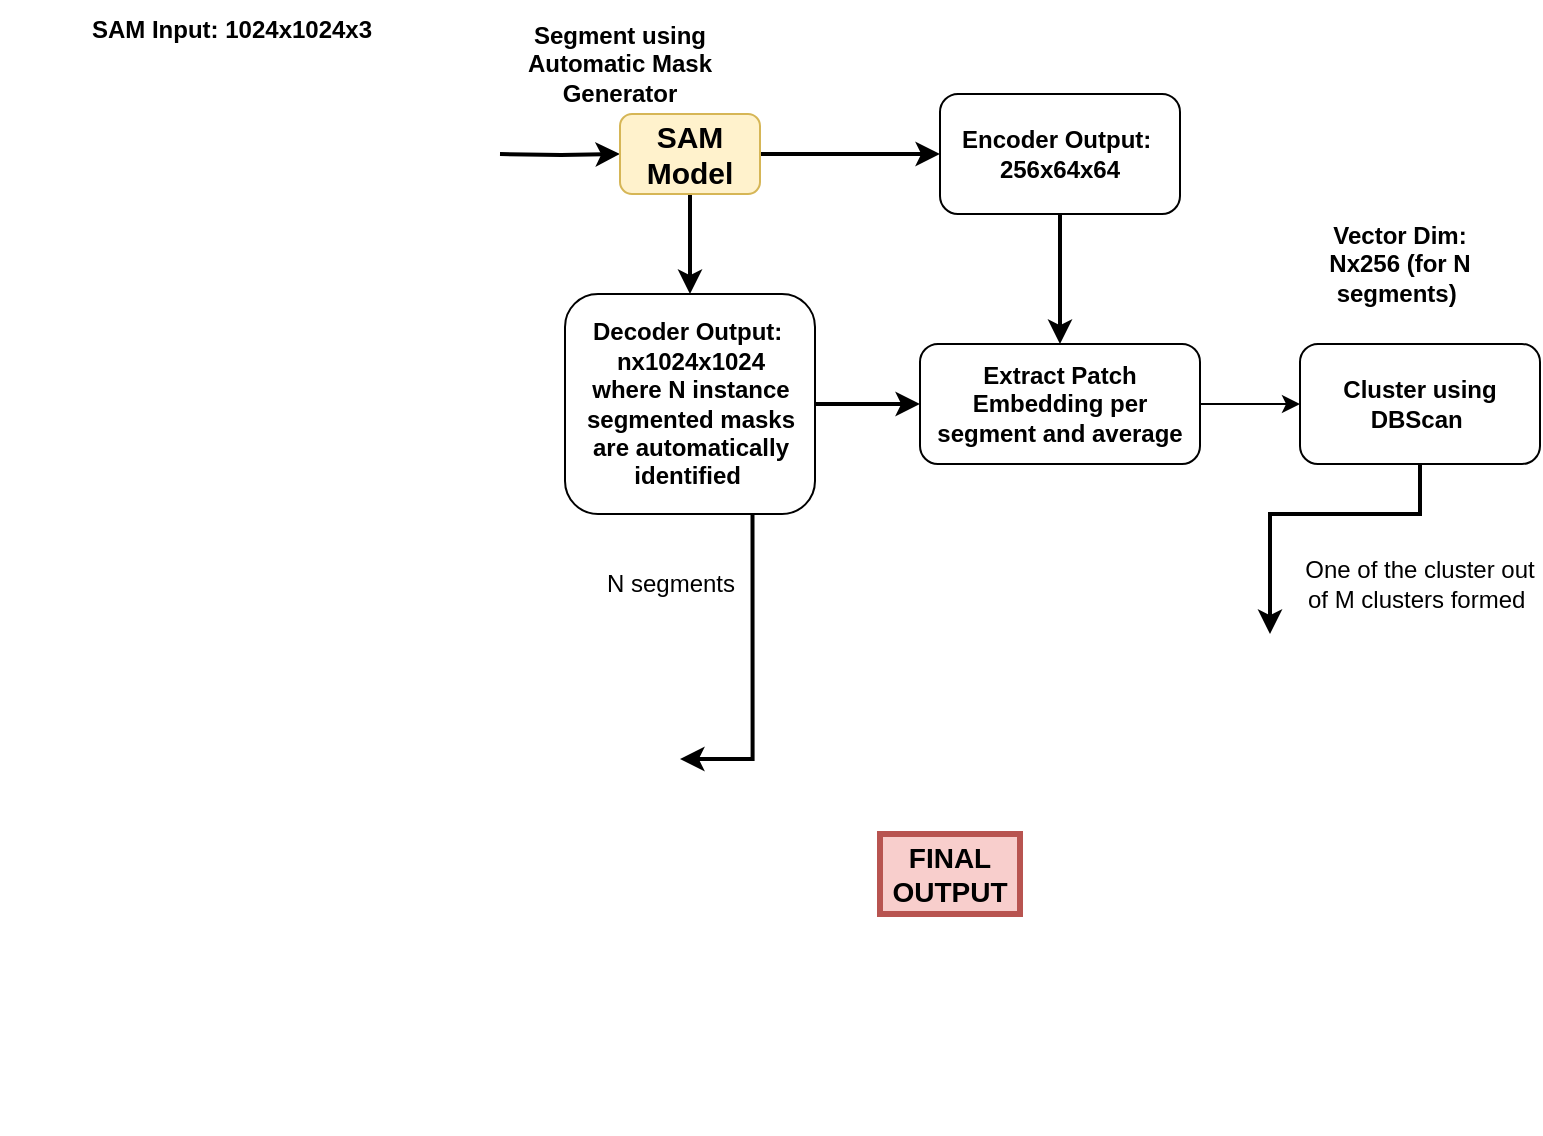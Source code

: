 <mxfile version="21.6.1" type="device">
  <diagram name="Page-1" id="ZAd7yjso0PdWkZDCM9Ek">
    <mxGraphModel dx="1184" dy="562" grid="0" gridSize="10" guides="1" tooltips="1" connect="1" arrows="1" fold="1" page="1" pageScale="1" pageWidth="850" pageHeight="1100" math="0" shadow="0">
      <root>
        <mxCell id="0" />
        <mxCell id="1" parent="0" />
        <mxCell id="mcPfHl5gBEwD0SZrTDu9-13" style="edgeStyle=orthogonalEdgeStyle;rounded=0;orthogonalLoop=1;jettySize=auto;html=1;entryX=0;entryY=0.5;entryDx=0;entryDy=0;strokeWidth=2;" edge="1" parent="1" target="mcPfHl5gBEwD0SZrTDu9-12">
          <mxGeometry relative="1" as="geometry">
            <mxPoint x="260" y="150" as="sourcePoint" />
          </mxGeometry>
        </mxCell>
        <mxCell id="mcPfHl5gBEwD0SZrTDu9-1" value="" style="shape=image;verticalLabelPosition=bottom;labelBackgroundColor=default;verticalAlign=top;imageAspect=0;image=https://www.kaggleusercontent.com/kf/148608456/eyJhbGciOiJkaXIiLCJlbmMiOiJBMTI4Q0JDLUhTMjU2In0..XuUoVdFgY0LIugSqcRLL0A.rzOpRYD-37LWt7HConx-av9sp7nWwC4ndBTTMaDzaqNiP2im6B4UpMCpXfBsq3nVVyHIbcvCElja2c4JI4nypICPxZ5_PIXshgL5BmUWyVryQUZKz0hQ8XTpJ2Xn8t_qMiEcycRzMHZ_KJAvuRaWmxrvzmCk2w0UY-7zv24-chl_VMQeLgkOE-GBWey0OyarWcccU5mAvtICREDAWwgYP7joOqeV2tMWE1FtHvZHIH2o4YI9oJAZr61eiy4dKbrH6t_yLY2MPMeMCgxxCxmlP82o8J3doccu0Q2cfRnf5UVZTPS8Tg4-J3Tc79XjAdngZU2qwzj1jaPPiImZyIc2JQjyNkggOkMqTVnFC-iVpbYJ0fORCC4jo6GE4UF6YSfVEChxqjsCAWY3wVgswkg-vEx9KIPPCL-_UW6rTIpuqVF8BGjX_nBHAc2nh1NiSt17iCJnwu1o5ihpHhhpHRXhJTDgWLg07W0Vp8n4PQ826tH5hB7_OC6bPacdwnu-NLN5jEis3YOb0cLQ8_iUIbI59RnJuk3CKT1zS4k_N2mC0SW2vfy0GWAEb1RPMCmKoSIORv4N-KHnxvp9x_m3wIvINb273hocdDAZb61MnxiTpVx2S6BeqGDccnx7-u-yrS3Xc-BtJ8GL5h4fdmr6suxIE_mzeTz-4uBM4YY8l6sXW9_CV_LRMhjv_llMdgqqHwGk.F3KNF55wXDYoTIzvl2NVKg/__results___files/__results___10_1.png;clipPath=inset(2.65% 3.67% 7.24% 11.67%);" vertex="1" parent="1">
          <mxGeometry x="10" y="100" width="250" height="250" as="geometry" />
        </mxCell>
        <mxCell id="mcPfHl5gBEwD0SZrTDu9-2" value="" style="shape=image;verticalLabelPosition=bottom;labelBackgroundColor=default;verticalAlign=top;aspect=fixed;imageAspect=0;image=https://www.kaggleusercontent.com/kf/148608456/eyJhbGciOiJkaXIiLCJlbmMiOiJBMTI4Q0JDLUhTMjU2In0..XuUoVdFgY0LIugSqcRLL0A.rzOpRYD-37LWt7HConx-av9sp7nWwC4ndBTTMaDzaqNiP2im6B4UpMCpXfBsq3nVVyHIbcvCElja2c4JI4nypICPxZ5_PIXshgL5BmUWyVryQUZKz0hQ8XTpJ2Xn8t_qMiEcycRzMHZ_KJAvuRaWmxrvzmCk2w0UY-7zv24-chl_VMQeLgkOE-GBWey0OyarWcccU5mAvtICREDAWwgYP7joOqeV2tMWE1FtHvZHIH2o4YI9oJAZr61eiy4dKbrH6t_yLY2MPMeMCgxxCxmlP82o8J3doccu0Q2cfRnf5UVZTPS8Tg4-J3Tc79XjAdngZU2qwzj1jaPPiImZyIc2JQjyNkggOkMqTVnFC-iVpbYJ0fORCC4jo6GE4UF6YSfVEChxqjsCAWY3wVgswkg-vEx9KIPPCL-_UW6rTIpuqVF8BGjX_nBHAc2nh1NiSt17iCJnwu1o5ihpHhhpHRXhJTDgWLg07W0Vp8n4PQ826tH5hB7_OC6bPacdwnu-NLN5jEis3YOb0cLQ8_iUIbI59RnJuk3CKT1zS4k_N2mC0SW2vfy0GWAEb1RPMCmKoSIORv4N-KHnxvp9x_m3wIvINb273hocdDAZb61MnxiTpVx2S6BeqGDccnx7-u-yrS3Xc-BtJ8GL5h4fdmr6suxIE_mzeTz-4uBM4YY8l6sXW9_CV_LRMhjv_llMdgqqHwGk.F3KNF55wXDYoTIzvl2NVKg/__results___files/__results___17_0.png;" vertex="1" parent="1">
          <mxGeometry x="100" y="390" width="250" height="250" as="geometry" />
        </mxCell>
        <mxCell id="mcPfHl5gBEwD0SZrTDu9-3" value="" style="shape=image;verticalLabelPosition=bottom;labelBackgroundColor=default;verticalAlign=top;imageAspect=0;image=https://www.kaggleusercontent.com/kf/148608456/eyJhbGciOiJkaXIiLCJlbmMiOiJBMTI4Q0JDLUhTMjU2In0..XuUoVdFgY0LIugSqcRLL0A.rzOpRYD-37LWt7HConx-av9sp7nWwC4ndBTTMaDzaqNiP2im6B4UpMCpXfBsq3nVVyHIbcvCElja2c4JI4nypICPxZ5_PIXshgL5BmUWyVryQUZKz0hQ8XTpJ2Xn8t_qMiEcycRzMHZ_KJAvuRaWmxrvzmCk2w0UY-7zv24-chl_VMQeLgkOE-GBWey0OyarWcccU5mAvtICREDAWwgYP7joOqeV2tMWE1FtHvZHIH2o4YI9oJAZr61eiy4dKbrH6t_yLY2MPMeMCgxxCxmlP82o8J3doccu0Q2cfRnf5UVZTPS8Tg4-J3Tc79XjAdngZU2qwzj1jaPPiImZyIc2JQjyNkggOkMqTVnFC-iVpbYJ0fORCC4jo6GE4UF6YSfVEChxqjsCAWY3wVgswkg-vEx9KIPPCL-_UW6rTIpuqVF8BGjX_nBHAc2nh1NiSt17iCJnwu1o5ihpHhhpHRXhJTDgWLg07W0Vp8n4PQ826tH5hB7_OC6bPacdwnu-NLN5jEis3YOb0cLQ8_iUIbI59RnJuk3CKT1zS4k_N2mC0SW2vfy0GWAEb1RPMCmKoSIORv4N-KHnxvp9x_m3wIvINb273hocdDAZb61MnxiTpVx2S6BeqGDccnx7-u-yrS3Xc-BtJ8GL5h4fdmr6suxIE_mzeTz-4uBM4YY8l6sXW9_CV_LRMhjv_llMdgqqHwGk.F3KNF55wXDYoTIzvl2NVKg/__results___files/__results___28_0.png;clipPath=inset(2.65% 3.67% 6.89% 11.67%);aspect=fixed;" vertex="1" parent="1">
          <mxGeometry x="520" y="390" width="250" height="250" as="geometry" />
        </mxCell>
        <mxCell id="mcPfHl5gBEwD0SZrTDu9-8" value="SAM Input: 1024x1024x3" style="text;html=1;strokeColor=none;fillColor=none;align=center;verticalAlign=middle;whiteSpace=wrap;rounded=0;fontStyle=1" vertex="1" parent="1">
          <mxGeometry x="49" y="73" width="154" height="30" as="geometry" />
        </mxCell>
        <mxCell id="mcPfHl5gBEwD0SZrTDu9-15" style="edgeStyle=orthogonalEdgeStyle;rounded=0;orthogonalLoop=1;jettySize=auto;html=1;strokeWidth=2;" edge="1" parent="1" source="mcPfHl5gBEwD0SZrTDu9-12" target="mcPfHl5gBEwD0SZrTDu9-14">
          <mxGeometry relative="1" as="geometry" />
        </mxCell>
        <mxCell id="mcPfHl5gBEwD0SZrTDu9-16" style="edgeStyle=orthogonalEdgeStyle;rounded=0;orthogonalLoop=1;jettySize=auto;html=1;exitX=0.5;exitY=1;exitDx=0;exitDy=0;entryX=0.5;entryY=0;entryDx=0;entryDy=0;strokeWidth=2;" edge="1" parent="1" source="mcPfHl5gBEwD0SZrTDu9-12" target="mcPfHl5gBEwD0SZrTDu9-17">
          <mxGeometry relative="1" as="geometry">
            <mxPoint x="355" y="235" as="targetPoint" />
          </mxGeometry>
        </mxCell>
        <mxCell id="mcPfHl5gBEwD0SZrTDu9-12" value="&lt;b&gt;&lt;font style=&quot;font-size: 15px;&quot;&gt;SAM Model&lt;/font&gt;&lt;/b&gt;" style="rounded=1;whiteSpace=wrap;html=1;fillColor=#fff2cc;strokeColor=#d6b656;" vertex="1" parent="1">
          <mxGeometry x="320" y="130" width="70" height="40" as="geometry" />
        </mxCell>
        <mxCell id="mcPfHl5gBEwD0SZrTDu9-22" style="edgeStyle=orthogonalEdgeStyle;rounded=0;orthogonalLoop=1;jettySize=auto;html=1;exitX=0.5;exitY=1;exitDx=0;exitDy=0;strokeWidth=2;" edge="1" parent="1" source="mcPfHl5gBEwD0SZrTDu9-14" target="mcPfHl5gBEwD0SZrTDu9-18">
          <mxGeometry relative="1" as="geometry" />
        </mxCell>
        <mxCell id="mcPfHl5gBEwD0SZrTDu9-14" value="&lt;b&gt;Encoder Output:&amp;nbsp;&lt;br&gt;256x64x64&lt;/b&gt;" style="rounded=1;whiteSpace=wrap;html=1;" vertex="1" parent="1">
          <mxGeometry x="480" y="120" width="120" height="60" as="geometry" />
        </mxCell>
        <mxCell id="mcPfHl5gBEwD0SZrTDu9-21" style="edgeStyle=orthogonalEdgeStyle;rounded=0;orthogonalLoop=1;jettySize=auto;html=1;exitX=1;exitY=0.5;exitDx=0;exitDy=0;entryX=0;entryY=0.5;entryDx=0;entryDy=0;strokeWidth=2;" edge="1" parent="1" source="mcPfHl5gBEwD0SZrTDu9-17" target="mcPfHl5gBEwD0SZrTDu9-18">
          <mxGeometry relative="1" as="geometry" />
        </mxCell>
        <mxCell id="mcPfHl5gBEwD0SZrTDu9-24" style="edgeStyle=orthogonalEdgeStyle;rounded=0;orthogonalLoop=1;jettySize=auto;html=1;entryX=1;entryY=0.25;entryDx=0;entryDy=0;exitX=0.75;exitY=1;exitDx=0;exitDy=0;strokeWidth=2;" edge="1" parent="1" source="mcPfHl5gBEwD0SZrTDu9-17" target="mcPfHl5gBEwD0SZrTDu9-2">
          <mxGeometry relative="1" as="geometry" />
        </mxCell>
        <mxCell id="mcPfHl5gBEwD0SZrTDu9-17" value="&lt;b&gt;Decoder Output:&amp;nbsp;&lt;br&gt;nx1024x1024&lt;br&gt;where N instance segmented masks are automatically identified&amp;nbsp;&lt;br&gt;&lt;/b&gt;" style="rounded=1;whiteSpace=wrap;html=1;" vertex="1" parent="1">
          <mxGeometry x="292.5" y="220" width="125" height="110" as="geometry" />
        </mxCell>
        <mxCell id="mcPfHl5gBEwD0SZrTDu9-26" style="edgeStyle=orthogonalEdgeStyle;rounded=0;orthogonalLoop=1;jettySize=auto;html=1;entryX=0;entryY=0.5;entryDx=0;entryDy=0;" edge="1" parent="1" source="mcPfHl5gBEwD0SZrTDu9-18" target="mcPfHl5gBEwD0SZrTDu9-23">
          <mxGeometry relative="1" as="geometry" />
        </mxCell>
        <mxCell id="mcPfHl5gBEwD0SZrTDu9-18" value="&lt;b&gt;Extract Patch Embedding per segment and average&lt;br&gt;&lt;/b&gt;" style="rounded=1;whiteSpace=wrap;html=1;" vertex="1" parent="1">
          <mxGeometry x="470" y="245" width="140" height="60" as="geometry" />
        </mxCell>
        <mxCell id="mcPfHl5gBEwD0SZrTDu9-28" style="edgeStyle=orthogonalEdgeStyle;rounded=0;orthogonalLoop=1;jettySize=auto;html=1;strokeWidth=2;" edge="1" parent="1" source="mcPfHl5gBEwD0SZrTDu9-23" target="mcPfHl5gBEwD0SZrTDu9-3">
          <mxGeometry relative="1" as="geometry">
            <Array as="points">
              <mxPoint x="720" y="330" />
              <mxPoint x="645" y="330" />
            </Array>
          </mxGeometry>
        </mxCell>
        <mxCell id="mcPfHl5gBEwD0SZrTDu9-23" value="&lt;b&gt;Cluster using DBScan&amp;nbsp;&lt;/b&gt;" style="rounded=1;whiteSpace=wrap;html=1;" vertex="1" parent="1">
          <mxGeometry x="660" y="245" width="120" height="60" as="geometry" />
        </mxCell>
        <mxCell id="mcPfHl5gBEwD0SZrTDu9-25" value="N segments" style="text;html=1;align=center;verticalAlign=middle;resizable=0;points=[];autosize=1;strokeColor=none;fillColor=none;" vertex="1" parent="1">
          <mxGeometry x="300" y="350" width="90" height="30" as="geometry" />
        </mxCell>
        <mxCell id="mcPfHl5gBEwD0SZrTDu9-27" value="Vector Dim: Nx256 (for N segments)&amp;nbsp;" style="text;html=1;strokeColor=none;fillColor=none;align=center;verticalAlign=middle;whiteSpace=wrap;rounded=0;fontStyle=1" vertex="1" parent="1">
          <mxGeometry x="660" y="180" width="100" height="50" as="geometry" />
        </mxCell>
        <mxCell id="mcPfHl5gBEwD0SZrTDu9-29" value="&lt;b&gt;Segment using Automatic Mask Generator&lt;/b&gt;" style="text;html=1;strokeColor=none;fillColor=none;align=center;verticalAlign=middle;whiteSpace=wrap;rounded=0;" vertex="1" parent="1">
          <mxGeometry x="270" y="80" width="100" height="50" as="geometry" />
        </mxCell>
        <mxCell id="mcPfHl5gBEwD0SZrTDu9-35" value="&lt;span style=&quot;font-weight: normal;&quot;&gt;One of the cluster out of M clusters formed&amp;nbsp;&lt;/span&gt;" style="text;html=1;strokeColor=none;fillColor=none;align=center;verticalAlign=middle;whiteSpace=wrap;rounded=0;fontStyle=1" vertex="1" parent="1">
          <mxGeometry x="660" y="340" width="120" height="50" as="geometry" />
        </mxCell>
        <mxCell id="mcPfHl5gBEwD0SZrTDu9-36" value="&lt;b&gt;&lt;font style=&quot;font-size: 14px;&quot;&gt;FINAL OUTPUT&lt;/font&gt;&lt;/b&gt;" style="text;html=1;strokeColor=#b85450;fillColor=#f8cecc;align=center;verticalAlign=middle;whiteSpace=wrap;rounded=0;strokeWidth=3;" vertex="1" parent="1">
          <mxGeometry x="450" y="490" width="70" height="40" as="geometry" />
        </mxCell>
      </root>
    </mxGraphModel>
  </diagram>
</mxfile>
